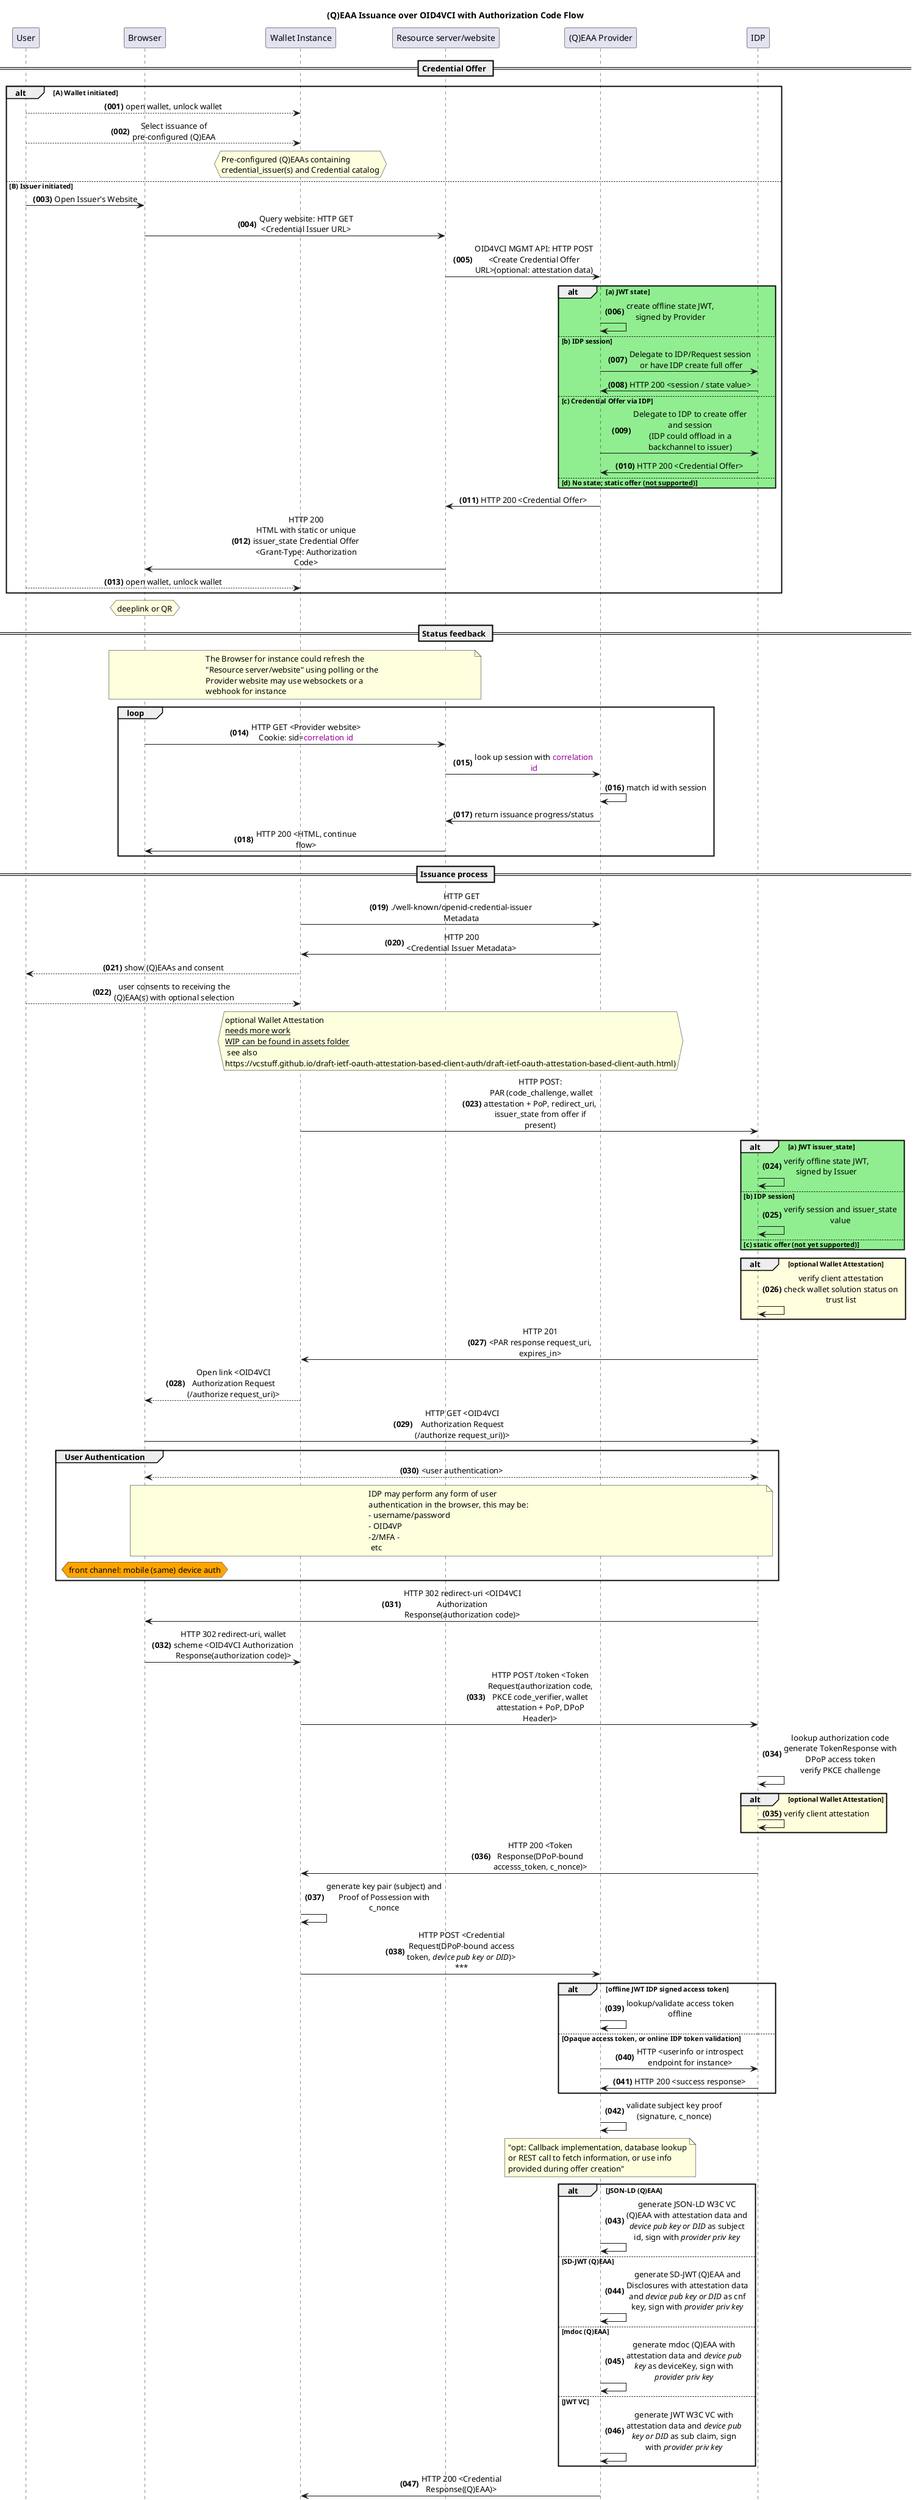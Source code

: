 @startuml
skinparam maxMessageSize 200
skinparam wrapWidth 300
skinparam sequenceMessageAlign center
skinparam BoxPadding 100

autonumber "<b>(000)"

title (Q)EAA Issuance over OID4VCI with Authorization Code Flow

participant u as "User"
participant b as "Browser"
participant w as "Wallet Instance"
participant rs as "Resource server/website"

participant i  [
  (Q)EAA Provider
]

participant idp as "IDP"

== Credential Offer ==
alt A) Wallet initiated
  u --> w : open wallet, unlock wallet
  u --> w : Select issuance of pre-configured (Q)EAA
  hnote over w: Pre-configured (Q)EAAs containing credential_issuer(s) and Credential catalog
else B) Issuer initiated
  u -> b : Open Issuer's Website
  b -> rs : Query website: HTTP GET <Credential Issuer URL>
  rs -> i : OID4VCI MGMT API: HTTP POST <Create Credential Offer URL>(optional: attestation data)
  alt #lightgreen a) JWT state
  i -> i: create offline state JWT,\nsigned by Provider
  else b) IDP session
  i -> idp: Delegate to IDP/Request session\n or have IDP create full offer
  idp -> i: HTTP 200 <session / state value>
  else c) Credential Offer via IDP
  i -> idp: Delegate to IDP to create offer and session\n(IDP could offload in a backchannel to issuer)
  idp -> i: HTTP 200 <Credential Offer>
  else d) No state; static offer (__not supported__)
  end
  i -> rs: HTTP 200 <Credential Offer>
  rs -> b : HTTP 200\nHTML with static or unique issuer_state Credential Offer\n<Grant-Type: Authorization Code>
  u --> w : open wallet, unlock wallet
end

hnote over b : deeplink or QR

== Status feedback ==

note over b,rs : The Browser for instance could refresh the "Resource server/website" using polling or the Provider website may use websockets or a webhook for instance

loop
b -> rs : HTTP GET <Provider website>\nCookie: sid=<color:#909>correlation id</color>
rs -> i : look up session with <color:#909>correlation id</color>
i -> i : match id with session
i -> rs : return issuance progress/status
rs -> b : HTTP 200 <HTML, continue flow>
end


== Issuance process ==
w -> i : HTTP GET ./well-known/openid-credential-issuer Metadata
i -> w : HTTP 200\n<Credential Issuer Metadata>

w --> u : show (Q)EAAs and consent
u --> w : user consents to receiving the (Q)EAA(s) with optional selection


hnote over w, i: optional Wallet Attestation\n__needs more work__\n__WIP can be found in assets folder__\n see also https://vcstuff.github.io/draft-ietf-oauth-attestation-based-client-auth/draft-ietf-oauth-attestation-based-client-auth.html)

w -> idp : HTTP POST:\n PAR (code_challenge, wallet attestation + PoP, redirect_uri, issuer_state from offer if present)
alt #lightgreen a) JWT issuer_state
  idp -> idp: verify offline state JWT,\nsigned by Issuer
  else b) IDP session
  idp -> idp : verify session and issuer_state value
  else c) static offer (__not yet supported__)
end
alt #ffd optional Wallet Attestation
  idp -> idp : verify client attestation\ncheck wallet solution status on trust list
end
idp -> w : HTTP 201 \n<PAR response request_uri, expires_in>

w --> b : Open link <OID4VCI Authorization Request\n(/authorize request_uri)>
b -> idp : HTTP GET <OID4VCI Authorization Request\n(/authorize request_uri))>
group User Authentication
  b <--> idp : <user authentication>
  note over idp,b : IDP may perform any form of user authentication in the browser, this may be:\n- username/password\n- OID4VP\n-2/MFA -\n etc
  hnote over b #orange: front channel: mobile (same) device auth
end
idp -> b : HTTP 302 redirect-uri <OID4VCI Authorization Response(authorization code)>
b -> w: HTTP 302 redirect-uri, wallet scheme <OID4VCI Authorization Response(authorization code)>

w -> idp : HTTP POST /token <Token Request(authorization code, PKCE code_verifier, wallet attestation + PoP, DPoP Header)>
idp -> idp : lookup authorization code\ngenerate TokenResponse with DPoP access token\nverify PKCE challenge
alt #ffd optional Wallet Attestation
  idp -> idp : verify client attestation
end
idp -> w : HTTP 200 <Token Response(DPoP-bound accesss_token, c_nonce)>

w -> w : generate key pair (subject) and Proof of Possession with c_nonce

w -> i : HTTP POST <Credential Request(DPoP-bound access token, //device pub key or DID//)>\n***
alt offline JWT IDP signed access token
i -> i : lookup/validate access token offline
else Opaque access token, or online IDP token validation
i -> idp : HTTP <userinfo or introspect endpoint for instance>
idp -> i : HTTP 200 <success response>
end
i -> i : validate subject key proof (signature, c_nonce)

note over i: "opt: Callback implementation, database lookup or REST call to fetch information, or use info provided during offer creation"
alt JSON-LD (Q)EAA
  i -> i : generate JSON-LD W3C VC (Q)EAA with attestation data and //device pub key or DID// as subject id, sign with //provider priv key//
else SD-JWT (Q)EAA
  i -> i : generate SD-JWT (Q)EAA and Disclosures with attestation data and //device pub key or DID// as cnf key, sign with //provider priv key//
else mdoc (Q)EAA
  i -> i : generate mdoc (Q)EAA with attestation data and //device pub key// as deviceKey, sign with //provider priv key//
else JWT VC
  i -> i : generate JWT W3C VC with attestation data and //device pub key or DID// as sub claim, sign with //provider priv key//

end
i -> w : HTTP 200 <Credential Response((Q)EAA)>

w <--> u : Optional consent to accept/store the (Q)EEA
w -> w : store (Q)EAA
hnote over w #orange: success

rs --> b : Success issuance page (Issuer initiated,\nsee Status Feedback above)
@enduml
